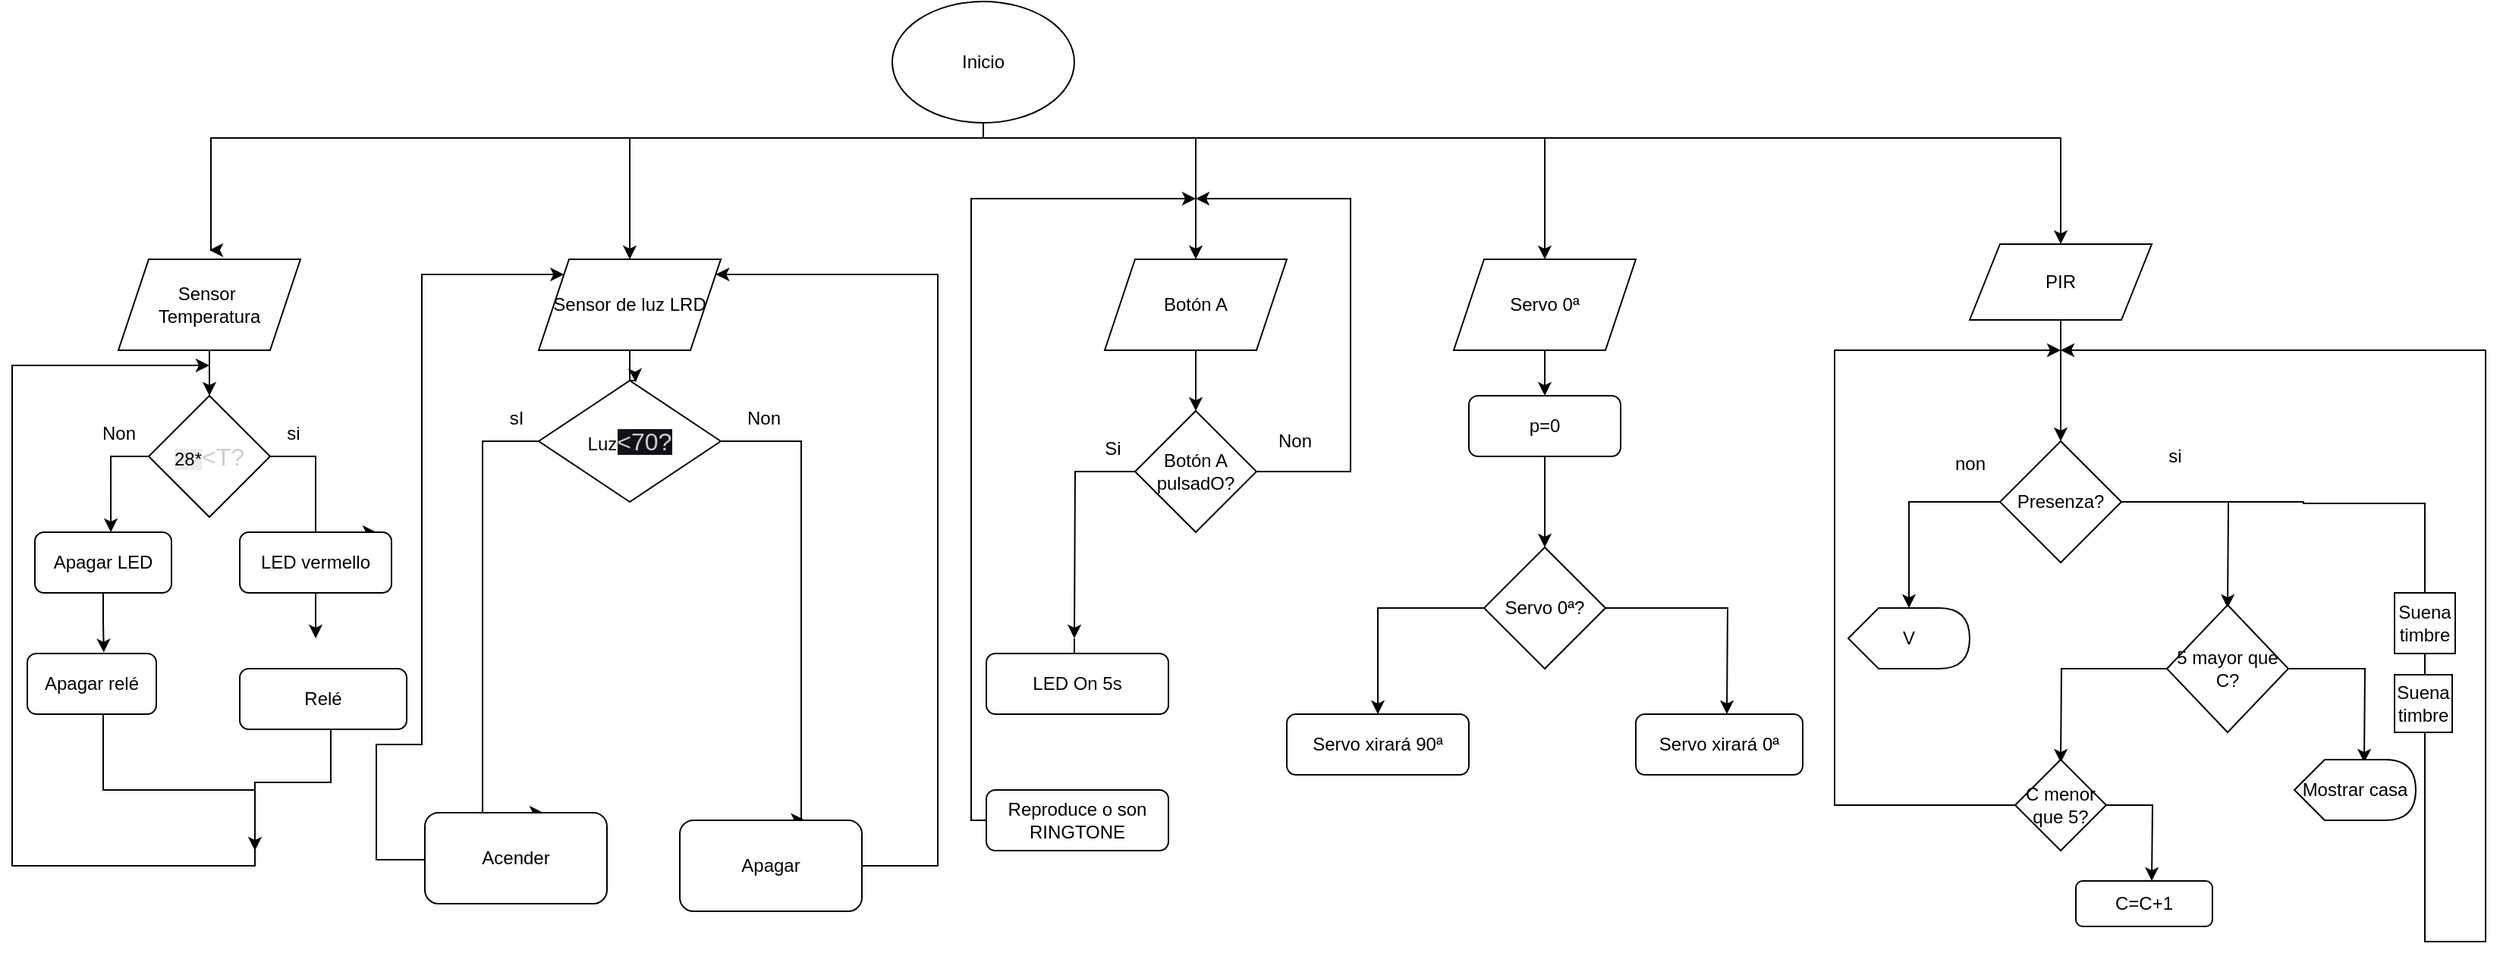 <mxfile version="26.2.9">
  <diagram id="YfnIzbkiEoo7-EJ6qZAY" name="Página-2">
    <mxGraphModel dx="1339" dy="649" grid="1" gridSize="10" guides="1" tooltips="1" connect="1" arrows="1" fold="1" page="1" pageScale="1" pageWidth="1654" pageHeight="1169" math="0" shadow="0">
      <root>
        <mxCell id="0" />
        <mxCell id="1" parent="0" />
        <mxCell id="PUhBf77C1YQ1dy94DmVh-13" style="edgeStyle=orthogonalEdgeStyle;rounded=0;orthogonalLoop=1;jettySize=auto;html=1;" edge="1" parent="1" source="tZYR2ClkqNII5q77nKjI-1">
          <mxGeometry relative="1" as="geometry">
            <mxPoint x="140" y="184" as="targetPoint" />
            <Array as="points">
              <mxPoint x="650" y="110" />
              <mxPoint x="141" y="110" />
              <mxPoint x="141" y="184" />
            </Array>
          </mxGeometry>
        </mxCell>
        <mxCell id="PUhBf77C1YQ1dy94DmVh-15" style="edgeStyle=orthogonalEdgeStyle;rounded=0;orthogonalLoop=1;jettySize=auto;html=1;entryX=0.5;entryY=0;entryDx=0;entryDy=0;" edge="1" parent="1" source="tZYR2ClkqNII5q77nKjI-1" target="BEtcQzL9DjSNjytHk0tR-4">
          <mxGeometry relative="1" as="geometry">
            <Array as="points">
              <mxPoint x="650" y="110" />
              <mxPoint x="417" y="110" />
            </Array>
          </mxGeometry>
        </mxCell>
        <mxCell id="PUhBf77C1YQ1dy94DmVh-16" style="edgeStyle=orthogonalEdgeStyle;rounded=0;orthogonalLoop=1;jettySize=auto;html=1;" edge="1" parent="1" source="tZYR2ClkqNII5q77nKjI-1">
          <mxGeometry relative="1" as="geometry">
            <mxPoint x="790" y="190" as="targetPoint" />
            <Array as="points">
              <mxPoint x="650" y="110" />
              <mxPoint x="790" y="110" />
            </Array>
          </mxGeometry>
        </mxCell>
        <mxCell id="PUhBf77C1YQ1dy94DmVh-26" style="edgeStyle=orthogonalEdgeStyle;rounded=0;orthogonalLoop=1;jettySize=auto;html=1;entryX=0.5;entryY=0;entryDx=0;entryDy=0;" edge="1" parent="1" source="tZYR2ClkqNII5q77nKjI-1" target="PUhBf77C1YQ1dy94DmVh-17">
          <mxGeometry relative="1" as="geometry">
            <mxPoint x="1020" y="140" as="targetPoint" />
            <Array as="points">
              <mxPoint x="650" y="110" />
              <mxPoint x="1020" y="110" />
            </Array>
          </mxGeometry>
        </mxCell>
        <mxCell id="PUhBf77C1YQ1dy94DmVh-36" style="edgeStyle=orthogonalEdgeStyle;rounded=0;orthogonalLoop=1;jettySize=auto;html=1;entryX=0.5;entryY=0;entryDx=0;entryDy=0;" edge="1" parent="1" source="tZYR2ClkqNII5q77nKjI-1" target="PUhBf77C1YQ1dy94DmVh-1">
          <mxGeometry relative="1" as="geometry">
            <Array as="points">
              <mxPoint x="650" y="110" />
              <mxPoint x="1360" y="110" />
            </Array>
          </mxGeometry>
        </mxCell>
        <mxCell id="tZYR2ClkqNII5q77nKjI-1" value="Inicio" style="ellipse;whiteSpace=wrap;html=1;" parent="1" vertex="1">
          <mxGeometry x="590" y="20" width="120" height="80" as="geometry" />
        </mxCell>
        <mxCell id="tZYR2ClkqNII5q77nKjI-4" style="edgeStyle=orthogonalEdgeStyle;rounded=0;orthogonalLoop=1;jettySize=auto;html=1;" parent="1" source="tZYR2ClkqNII5q77nKjI-3" edge="1">
          <mxGeometry relative="1" as="geometry">
            <mxPoint x="140" y="280" as="targetPoint" />
          </mxGeometry>
        </mxCell>
        <mxCell id="tZYR2ClkqNII5q77nKjI-3" value="Sensor&amp;nbsp;&lt;div&gt;Temperatura&lt;/div&gt;" style="shape=parallelogram;perimeter=parallelogramPerimeter;whiteSpace=wrap;html=1;fixedSize=1;" parent="1" vertex="1">
          <mxGeometry x="80" y="190" width="120" height="60" as="geometry" />
        </mxCell>
        <mxCell id="tZYR2ClkqNII5q77nKjI-6" style="edgeStyle=orthogonalEdgeStyle;rounded=0;orthogonalLoop=1;jettySize=auto;html=1;entryX=0.556;entryY=0;entryDx=0;entryDy=0;entryPerimeter=0;" parent="1" target="tZYR2ClkqNII5q77nKjI-8" edge="1">
          <mxGeometry relative="1" as="geometry">
            <mxPoint x="75" y="350" as="targetPoint" />
            <Array as="points">
              <mxPoint x="75" y="320" />
            </Array>
            <mxPoint x="125" y="320" as="sourcePoint" />
          </mxGeometry>
        </mxCell>
        <mxCell id="tZYR2ClkqNII5q77nKjI-14" style="edgeStyle=orthogonalEdgeStyle;rounded=0;orthogonalLoop=1;jettySize=auto;html=1;" parent="1" edge="1">
          <mxGeometry relative="1" as="geometry">
            <mxPoint x="250" y="370" as="targetPoint" />
            <Array as="points">
              <mxPoint x="210" y="320" />
              <mxPoint x="210" y="370" />
            </Array>
            <mxPoint x="130" y="320" as="sourcePoint" />
          </mxGeometry>
        </mxCell>
        <mxCell id="tZYR2ClkqNII5q77nKjI-5" value="&lt;div style=&quot;text-align: center;&quot;&gt;&lt;span style=&quot;text-align: start; background-color: rgb(236, 236, 236);&quot;&gt;28*&lt;/span&gt;&lt;span style=&quot;background-color: light-dark(rgb(255, 255, 255), rgb(18, 18, 18)); color: light-dark(rgb(205, 205, 205), rgb(61, 61, 61)); font-family: &amp;quot;Google Sans&amp;quot;, Arial, sans-serif; font-size: 16px; text-align: start;&quot;&gt;&amp;lt;T?&lt;/span&gt;&lt;/div&gt;" style="rhombus;whiteSpace=wrap;html=1;" parent="1" vertex="1">
          <mxGeometry x="100" y="280" width="80" height="80" as="geometry" />
        </mxCell>
        <mxCell id="tZYR2ClkqNII5q77nKjI-9" style="edgeStyle=orthogonalEdgeStyle;rounded=0;orthogonalLoop=1;jettySize=auto;html=1;entryX=0.593;entryY=-0.018;entryDx=0;entryDy=0;entryPerimeter=0;" parent="1" source="tZYR2ClkqNII5q77nKjI-8" target="tZYR2ClkqNII5q77nKjI-11" edge="1">
          <mxGeometry relative="1" as="geometry">
            <mxPoint x="70" y="430" as="targetPoint" />
          </mxGeometry>
        </mxCell>
        <mxCell id="tZYR2ClkqNII5q77nKjI-8" value="Apagar LED" style="rounded=1;whiteSpace=wrap;html=1;" parent="1" vertex="1">
          <mxGeometry x="25" y="370" width="90" height="40" as="geometry" />
        </mxCell>
        <mxCell id="tZYR2ClkqNII5q77nKjI-23" style="edgeStyle=orthogonalEdgeStyle;rounded=0;orthogonalLoop=1;jettySize=auto;html=1;" parent="1" source="tZYR2ClkqNII5q77nKjI-11" edge="1">
          <mxGeometry relative="1" as="geometry">
            <mxPoint x="170" y="580" as="targetPoint" />
            <Array as="points">
              <mxPoint x="70" y="540" />
              <mxPoint x="170" y="540" />
            </Array>
          </mxGeometry>
        </mxCell>
        <mxCell id="tZYR2ClkqNII5q77nKjI-11" value="Apagar relé" style="rounded=1;whiteSpace=wrap;html=1;" parent="1" vertex="1">
          <mxGeometry x="20" y="450" width="85" height="40" as="geometry" />
        </mxCell>
        <mxCell id="tZYR2ClkqNII5q77nKjI-16" value="LED vermello" style="rounded=1;whiteSpace=wrap;html=1;" parent="1" vertex="1">
          <mxGeometry x="160" y="370" width="100" height="40" as="geometry" />
        </mxCell>
        <mxCell id="tZYR2ClkqNII5q77nKjI-22" style="edgeStyle=orthogonalEdgeStyle;rounded=0;orthogonalLoop=1;jettySize=auto;html=1;" parent="1" edge="1">
          <mxGeometry relative="1" as="geometry">
            <mxPoint x="140" y="260" as="targetPoint" />
            <Array as="points">
              <mxPoint x="220" y="535" />
              <mxPoint x="170" y="535" />
              <mxPoint x="170" y="590" />
              <mxPoint x="10" y="590" />
              <mxPoint x="10" y="260" />
            </Array>
            <mxPoint x="220" y="480" as="sourcePoint" />
          </mxGeometry>
        </mxCell>
        <mxCell id="tZYR2ClkqNII5q77nKjI-18" value="Relé" style="rounded=1;whiteSpace=wrap;html=1;" parent="1" vertex="1">
          <mxGeometry x="160" y="460" width="110" height="40" as="geometry" />
        </mxCell>
        <mxCell id="tZYR2ClkqNII5q77nKjI-19" style="edgeStyle=orthogonalEdgeStyle;rounded=0;orthogonalLoop=1;jettySize=auto;html=1;entryX=0.455;entryY=0;entryDx=0;entryDy=0;entryPerimeter=0;" parent="1" source="tZYR2ClkqNII5q77nKjI-16" edge="1">
          <mxGeometry relative="1" as="geometry">
            <mxPoint x="210.05" y="440" as="targetPoint" />
          </mxGeometry>
        </mxCell>
        <mxCell id="tZYR2ClkqNII5q77nKjI-25" value="Non" style="text;html=1;align=center;verticalAlign=middle;resizable=0;points=[];autosize=1;strokeColor=none;fillColor=none;" parent="1" vertex="1">
          <mxGeometry x="55" y="290" width="50" height="30" as="geometry" />
        </mxCell>
        <mxCell id="tZYR2ClkqNII5q77nKjI-26" value="si" style="text;html=1;align=center;verticalAlign=middle;resizable=0;points=[];autosize=1;strokeColor=none;fillColor=none;" parent="1" vertex="1">
          <mxGeometry x="180" y="290" width="30" height="30" as="geometry" />
        </mxCell>
        <mxCell id="tZYR2ClkqNII5q77nKjI-31" style="edgeStyle=orthogonalEdgeStyle;rounded=0;orthogonalLoop=1;jettySize=auto;html=1;entryX=0.5;entryY=0;entryDx=0;entryDy=0;" parent="1" edge="1">
          <mxGeometry relative="1" as="geometry">
            <mxPoint x="360" y="555" as="targetPoint" />
            <mxPoint x="360" y="310" as="sourcePoint" />
            <Array as="points">
              <mxPoint x="320" y="310" />
              <mxPoint x="320" y="555" />
            </Array>
          </mxGeometry>
        </mxCell>
        <mxCell id="BEtcQzL9DjSNjytHk0tR-1" style="edgeStyle=orthogonalEdgeStyle;rounded=0;orthogonalLoop=1;jettySize=auto;html=1;entryX=0.686;entryY=-0.004;entryDx=0;entryDy=0;entryPerimeter=0;" parent="1" source="tZYR2ClkqNII5q77nKjI-30" target="tZYR2ClkqNII5q77nKjI-34" edge="1">
          <mxGeometry relative="1" as="geometry">
            <mxPoint x="590" y="560" as="targetPoint" />
            <Array as="points">
              <mxPoint x="530" y="310" />
              <mxPoint x="530" y="560" />
            </Array>
          </mxGeometry>
        </mxCell>
        <mxCell id="tZYR2ClkqNII5q77nKjI-30" value="Luz&lt;span style=&quot;color: rgb(205, 205, 205); font-family: &amp;quot;Google Sans&amp;quot;, Arial, sans-serif; font-size: 16px; text-align: start; background-color: rgb(16, 18, 24);&quot;&gt;&amp;lt;70?&lt;/span&gt;" style="rhombus;whiteSpace=wrap;html=1;" parent="1" vertex="1">
          <mxGeometry x="357" y="270" width="120" height="80" as="geometry" />
        </mxCell>
        <mxCell id="BEtcQzL9DjSNjytHk0tR-26" style="edgeStyle=orthogonalEdgeStyle;rounded=0;orthogonalLoop=1;jettySize=auto;html=1;" parent="1" source="tZYR2ClkqNII5q77nKjI-32" target="BEtcQzL9DjSNjytHk0tR-4" edge="1">
          <mxGeometry relative="1" as="geometry">
            <mxPoint x="40" y="210" as="targetPoint" />
            <Array as="points">
              <mxPoint x="250" y="586" />
              <mxPoint x="250" y="510" />
              <mxPoint x="280" y="510" />
              <mxPoint x="280" y="200" />
            </Array>
          </mxGeometry>
        </mxCell>
        <mxCell id="tZYR2ClkqNII5q77nKjI-32" value="Acender" style="rounded=1;whiteSpace=wrap;html=1;" parent="1" vertex="1">
          <mxGeometry x="282" y="555" width="120" height="60" as="geometry" />
        </mxCell>
        <mxCell id="BEtcQzL9DjSNjytHk0tR-11" style="edgeStyle=orthogonalEdgeStyle;rounded=0;orthogonalLoop=1;jettySize=auto;html=1;" parent="1" source="tZYR2ClkqNII5q77nKjI-34" target="BEtcQzL9DjSNjytHk0tR-4" edge="1">
          <mxGeometry relative="1" as="geometry">
            <mxPoint x="760" y="200" as="targetPoint" />
            <Array as="points">
              <mxPoint x="620" y="590" />
              <mxPoint x="620" y="200" />
            </Array>
          </mxGeometry>
        </mxCell>
        <mxCell id="tZYR2ClkqNII5q77nKjI-34" value="Apagar" style="rounded=1;whiteSpace=wrap;html=1;" parent="1" vertex="1">
          <mxGeometry x="450" y="560" width="120" height="60" as="geometry" />
        </mxCell>
        <mxCell id="BEtcQzL9DjSNjytHk0tR-4" value="Sensor de luz LRD" style="shape=parallelogram;perimeter=parallelogramPerimeter;whiteSpace=wrap;html=1;fixedSize=1;" parent="1" vertex="1">
          <mxGeometry x="357" y="190" width="120" height="60" as="geometry" />
        </mxCell>
        <mxCell id="BEtcQzL9DjSNjytHk0tR-9" style="edgeStyle=orthogonalEdgeStyle;rounded=0;orthogonalLoop=1;jettySize=auto;html=1;entryX=0.532;entryY=0.013;entryDx=0;entryDy=0;entryPerimeter=0;" parent="1" source="BEtcQzL9DjSNjytHk0tR-4" target="tZYR2ClkqNII5q77nKjI-30" edge="1">
          <mxGeometry relative="1" as="geometry" />
        </mxCell>
        <mxCell id="BEtcQzL9DjSNjytHk0tR-13" value="sI" style="text;html=1;align=center;verticalAlign=middle;resizable=0;points=[];autosize=1;strokeColor=none;fillColor=none;" parent="1" vertex="1">
          <mxGeometry x="327" y="280" width="30" height="30" as="geometry" />
        </mxCell>
        <mxCell id="BEtcQzL9DjSNjytHk0tR-14" value="Non" style="text;html=1;align=center;verticalAlign=middle;resizable=0;points=[];autosize=1;strokeColor=none;fillColor=none;" parent="1" vertex="1">
          <mxGeometry x="480" y="280" width="50" height="30" as="geometry" />
        </mxCell>
        <mxCell id="BEtcQzL9DjSNjytHk0tR-16" style="edgeStyle=orthogonalEdgeStyle;rounded=0;orthogonalLoop=1;jettySize=auto;html=1;" parent="1" source="BEtcQzL9DjSNjytHk0tR-15" edge="1">
          <mxGeometry relative="1" as="geometry">
            <mxPoint x="790" y="290" as="targetPoint" />
          </mxGeometry>
        </mxCell>
        <mxCell id="BEtcQzL9DjSNjytHk0tR-15" value="Botón A" style="shape=parallelogram;perimeter=parallelogramPerimeter;whiteSpace=wrap;html=1;fixedSize=1;" parent="1" vertex="1">
          <mxGeometry x="730" y="190" width="120" height="60" as="geometry" />
        </mxCell>
        <mxCell id="BEtcQzL9DjSNjytHk0tR-18" style="edgeStyle=orthogonalEdgeStyle;rounded=0;orthogonalLoop=1;jettySize=auto;html=1;" parent="1" source="BEtcQzL9DjSNjytHk0tR-17" edge="1">
          <mxGeometry relative="1" as="geometry">
            <mxPoint x="790" y="150" as="targetPoint" />
            <Array as="points">
              <mxPoint x="892" y="330" />
              <mxPoint x="892" y="150" />
            </Array>
          </mxGeometry>
        </mxCell>
        <mxCell id="BEtcQzL9DjSNjytHk0tR-19" style="edgeStyle=orthogonalEdgeStyle;rounded=0;orthogonalLoop=1;jettySize=auto;html=1;" parent="1" source="BEtcQzL9DjSNjytHk0tR-17" edge="1">
          <mxGeometry relative="1" as="geometry">
            <mxPoint x="710" y="440" as="targetPoint" />
          </mxGeometry>
        </mxCell>
        <mxCell id="BEtcQzL9DjSNjytHk0tR-17" value="Botón A pulsadO?" style="rhombus;whiteSpace=wrap;html=1;" parent="1" vertex="1">
          <mxGeometry x="750" y="290" width="80" height="80" as="geometry" />
        </mxCell>
        <mxCell id="BEtcQzL9DjSNjytHk0tR-21" style="edgeStyle=orthogonalEdgeStyle;rounded=0;orthogonalLoop=1;jettySize=auto;html=1;" parent="1" edge="1">
          <mxGeometry relative="1" as="geometry">
            <mxPoint x="710" y="490" as="targetPoint" />
            <mxPoint x="710" y="440" as="sourcePoint" />
          </mxGeometry>
        </mxCell>
        <mxCell id="BEtcQzL9DjSNjytHk0tR-20" value="LED On 5s" style="rounded=1;whiteSpace=wrap;html=1;" parent="1" vertex="1">
          <mxGeometry x="652" y="450" width="120" height="40" as="geometry" />
        </mxCell>
        <mxCell id="BEtcQzL9DjSNjytHk0tR-23" style="edgeStyle=orthogonalEdgeStyle;rounded=0;orthogonalLoop=1;jettySize=auto;html=1;" parent="1" source="BEtcQzL9DjSNjytHk0tR-22" edge="1">
          <mxGeometry relative="1" as="geometry">
            <mxPoint x="790" y="150" as="targetPoint" />
            <Array as="points">
              <mxPoint x="642" y="560" />
              <mxPoint x="642" y="150" />
            </Array>
          </mxGeometry>
        </mxCell>
        <mxCell id="BEtcQzL9DjSNjytHk0tR-22" value="Reproduce o son RINGTONE" style="rounded=1;whiteSpace=wrap;html=1;" parent="1" vertex="1">
          <mxGeometry x="652" y="540" width="120" height="40" as="geometry" />
        </mxCell>
        <mxCell id="BEtcQzL9DjSNjytHk0tR-24" value="Si" style="text;html=1;align=center;verticalAlign=middle;resizable=0;points=[];autosize=1;strokeColor=none;fillColor=none;" parent="1" vertex="1">
          <mxGeometry x="720" y="300" width="30" height="30" as="geometry" />
        </mxCell>
        <mxCell id="BEtcQzL9DjSNjytHk0tR-25" value="Non" style="text;html=1;align=center;verticalAlign=middle;resizable=0;points=[];autosize=1;strokeColor=none;fillColor=none;" parent="1" vertex="1">
          <mxGeometry x="830" y="295" width="50" height="30" as="geometry" />
        </mxCell>
        <mxCell id="PUhBf77C1YQ1dy94DmVh-34" style="edgeStyle=orthogonalEdgeStyle;rounded=0;orthogonalLoop=1;jettySize=auto;html=1;entryX=0.5;entryY=0;entryDx=0;entryDy=0;" edge="1" parent="1" source="PUhBf77C1YQ1dy94DmVh-1" target="PUhBf77C1YQ1dy94DmVh-2">
          <mxGeometry relative="1" as="geometry" />
        </mxCell>
        <mxCell id="PUhBf77C1YQ1dy94DmVh-1" value="PIR" style="shape=parallelogram;perimeter=parallelogramPerimeter;whiteSpace=wrap;html=1;fixedSize=1;" vertex="1" parent="1">
          <mxGeometry x="1300" y="180" width="120" height="50" as="geometry" />
        </mxCell>
        <mxCell id="PUhBf77C1YQ1dy94DmVh-3" style="edgeStyle=orthogonalEdgeStyle;rounded=0;orthogonalLoop=1;jettySize=auto;html=1;" edge="1" parent="1" source="PUhBf77C1YQ1dy94DmVh-2">
          <mxGeometry relative="1" as="geometry">
            <mxPoint x="1470" y="420" as="targetPoint" />
          </mxGeometry>
        </mxCell>
        <mxCell id="PUhBf77C1YQ1dy94DmVh-5" style="edgeStyle=orthogonalEdgeStyle;rounded=0;orthogonalLoop=1;jettySize=auto;html=1;entryX=0;entryY=0;entryDx=40;entryDy=0;entryPerimeter=0;" edge="1" parent="1" source="PUhBf77C1YQ1dy94DmVh-2" target="PUhBf77C1YQ1dy94DmVh-8">
          <mxGeometry relative="1" as="geometry">
            <mxPoint x="1240" y="420" as="targetPoint" />
            <Array as="points">
              <mxPoint x="1260" y="350" />
            </Array>
          </mxGeometry>
        </mxCell>
        <mxCell id="PUhBf77C1YQ1dy94DmVh-37" style="edgeStyle=orthogonalEdgeStyle;rounded=0;orthogonalLoop=1;jettySize=auto;html=1;" edge="1" parent="1" source="PUhBf77C1YQ1dy94DmVh-2">
          <mxGeometry relative="1" as="geometry">
            <mxPoint x="1360" y="250" as="targetPoint" />
            <Array as="points">
              <mxPoint x="1520" y="350" />
              <mxPoint x="1520" y="351" />
              <mxPoint x="1600" y="351" />
              <mxPoint x="1600" y="640" />
              <mxPoint x="1640" y="640" />
            </Array>
          </mxGeometry>
        </mxCell>
        <mxCell id="PUhBf77C1YQ1dy94DmVh-2" value="Presenza?" style="rhombus;whiteSpace=wrap;html=1;" vertex="1" parent="1">
          <mxGeometry x="1320" y="310" width="80" height="80" as="geometry" />
        </mxCell>
        <mxCell id="PUhBf77C1YQ1dy94DmVh-6" value="si" style="text;html=1;align=center;verticalAlign=middle;resizable=0;points=[];autosize=1;strokeColor=none;fillColor=none;" vertex="1" parent="1">
          <mxGeometry x="1420" y="305" width="30" height="30" as="geometry" />
        </mxCell>
        <mxCell id="PUhBf77C1YQ1dy94DmVh-7" value="non" style="text;html=1;align=center;verticalAlign=middle;resizable=0;points=[];autosize=1;strokeColor=none;fillColor=none;" vertex="1" parent="1">
          <mxGeometry x="1280" y="310" width="40" height="30" as="geometry" />
        </mxCell>
        <mxCell id="PUhBf77C1YQ1dy94DmVh-8" value="V" style="shape=display;whiteSpace=wrap;html=1;" vertex="1" parent="1">
          <mxGeometry x="1220" y="420" width="80" height="40" as="geometry" />
        </mxCell>
        <mxCell id="PUhBf77C1YQ1dy94DmVh-10" style="edgeStyle=orthogonalEdgeStyle;rounded=0;orthogonalLoop=1;jettySize=auto;html=1;" edge="1" parent="1" source="PUhBf77C1YQ1dy94DmVh-9">
          <mxGeometry relative="1" as="geometry">
            <mxPoint x="1560" y="522" as="targetPoint" />
          </mxGeometry>
        </mxCell>
        <mxCell id="PUhBf77C1YQ1dy94DmVh-11" style="edgeStyle=orthogonalEdgeStyle;rounded=0;orthogonalLoop=1;jettySize=auto;html=1;" edge="1" parent="1" source="PUhBf77C1YQ1dy94DmVh-9">
          <mxGeometry relative="1" as="geometry">
            <mxPoint x="1360" y="522" as="targetPoint" />
          </mxGeometry>
        </mxCell>
        <mxCell id="PUhBf77C1YQ1dy94DmVh-9" value="5 mayor que C?" style="rhombus;whiteSpace=wrap;html=1;" vertex="1" parent="1">
          <mxGeometry x="1430" y="418" width="80" height="84" as="geometry" />
        </mxCell>
        <mxCell id="PUhBf77C1YQ1dy94DmVh-14" style="edgeStyle=orthogonalEdgeStyle;rounded=0;orthogonalLoop=1;jettySize=auto;html=1;exitX=0.5;exitY=1;exitDx=0;exitDy=0;" edge="1" parent="1" source="BEtcQzL9DjSNjytHk0tR-4" target="BEtcQzL9DjSNjytHk0tR-4">
          <mxGeometry relative="1" as="geometry" />
        </mxCell>
        <mxCell id="PUhBf77C1YQ1dy94DmVh-25" style="edgeStyle=orthogonalEdgeStyle;rounded=0;orthogonalLoop=1;jettySize=auto;html=1;entryX=0.5;entryY=0;entryDx=0;entryDy=0;" edge="1" parent="1" source="PUhBf77C1YQ1dy94DmVh-17" target="PUhBf77C1YQ1dy94DmVh-18">
          <mxGeometry relative="1" as="geometry" />
        </mxCell>
        <mxCell id="PUhBf77C1YQ1dy94DmVh-17" value="Servo 0ª" style="shape=parallelogram;perimeter=parallelogramPerimeter;whiteSpace=wrap;html=1;fixedSize=1;" vertex="1" parent="1">
          <mxGeometry x="960" y="190" width="120" height="60" as="geometry" />
        </mxCell>
        <mxCell id="PUhBf77C1YQ1dy94DmVh-24" style="edgeStyle=orthogonalEdgeStyle;rounded=0;orthogonalLoop=1;jettySize=auto;html=1;entryX=0.5;entryY=0;entryDx=0;entryDy=0;" edge="1" parent="1" source="PUhBf77C1YQ1dy94DmVh-18" target="PUhBf77C1YQ1dy94DmVh-19">
          <mxGeometry relative="1" as="geometry" />
        </mxCell>
        <mxCell id="PUhBf77C1YQ1dy94DmVh-18" value="p=0" style="rounded=1;whiteSpace=wrap;html=1;" vertex="1" parent="1">
          <mxGeometry x="970" y="280" width="100" height="40" as="geometry" />
        </mxCell>
        <mxCell id="PUhBf77C1YQ1dy94DmVh-20" style="edgeStyle=orthogonalEdgeStyle;rounded=0;orthogonalLoop=1;jettySize=auto;html=1;" edge="1" parent="1" source="PUhBf77C1YQ1dy94DmVh-19">
          <mxGeometry relative="1" as="geometry">
            <mxPoint x="910" y="490" as="targetPoint" />
            <Array as="points">
              <mxPoint x="910" y="420" />
              <mxPoint x="910" y="480" />
            </Array>
          </mxGeometry>
        </mxCell>
        <mxCell id="PUhBf77C1YQ1dy94DmVh-21" style="edgeStyle=orthogonalEdgeStyle;rounded=0;orthogonalLoop=1;jettySize=auto;html=1;" edge="1" parent="1" source="PUhBf77C1YQ1dy94DmVh-19">
          <mxGeometry relative="1" as="geometry">
            <mxPoint x="1140" y="490" as="targetPoint" />
          </mxGeometry>
        </mxCell>
        <mxCell id="PUhBf77C1YQ1dy94DmVh-19" value="Servo 0ª?" style="rhombus;whiteSpace=wrap;html=1;" vertex="1" parent="1">
          <mxGeometry x="980" y="380" width="80" height="80" as="geometry" />
        </mxCell>
        <mxCell id="PUhBf77C1YQ1dy94DmVh-22" value="Servo xirará 0ª" style="rounded=1;whiteSpace=wrap;html=1;" vertex="1" parent="1">
          <mxGeometry x="1080" y="490" width="110" height="40" as="geometry" />
        </mxCell>
        <mxCell id="PUhBf77C1YQ1dy94DmVh-23" value="Servo xirará 90ª" style="rounded=1;whiteSpace=wrap;html=1;" vertex="1" parent="1">
          <mxGeometry x="850" y="490" width="120" height="40" as="geometry" />
        </mxCell>
        <mxCell id="PUhBf77C1YQ1dy94DmVh-29" value="Mostrar casa" style="shape=display;whiteSpace=wrap;html=1;" vertex="1" parent="1">
          <mxGeometry x="1514" y="520" width="80" height="40" as="geometry" />
        </mxCell>
        <mxCell id="PUhBf77C1YQ1dy94DmVh-31" style="edgeStyle=orthogonalEdgeStyle;rounded=0;orthogonalLoop=1;jettySize=auto;html=1;" edge="1" parent="1" source="PUhBf77C1YQ1dy94DmVh-30">
          <mxGeometry relative="1" as="geometry">
            <mxPoint x="1420" y="600" as="targetPoint" />
          </mxGeometry>
        </mxCell>
        <mxCell id="PUhBf77C1YQ1dy94DmVh-32" style="edgeStyle=orthogonalEdgeStyle;rounded=0;orthogonalLoop=1;jettySize=auto;html=1;" edge="1" parent="1" source="PUhBf77C1YQ1dy94DmVh-30">
          <mxGeometry relative="1" as="geometry">
            <mxPoint x="1360" y="250" as="targetPoint" />
            <Array as="points">
              <mxPoint x="1211" y="550" />
              <mxPoint x="1211" y="250" />
              <mxPoint x="1320" y="250" />
            </Array>
          </mxGeometry>
        </mxCell>
        <mxCell id="PUhBf77C1YQ1dy94DmVh-30" value="C menor que 5?" style="rhombus;whiteSpace=wrap;html=1;" vertex="1" parent="1">
          <mxGeometry x="1330" y="520" width="60" height="60" as="geometry" />
        </mxCell>
        <mxCell id="PUhBf77C1YQ1dy94DmVh-33" value="C=C+1" style="rounded=1;whiteSpace=wrap;html=1;" vertex="1" parent="1">
          <mxGeometry x="1370" y="600" width="90" height="30" as="geometry" />
        </mxCell>
        <mxCell id="PUhBf77C1YQ1dy94DmVh-38" value="Suena timbre" style="whiteSpace=wrap;html=1;aspect=fixed;" vertex="1" parent="1">
          <mxGeometry x="1580" y="410" width="40" height="40" as="geometry" />
        </mxCell>
        <mxCell id="PUhBf77C1YQ1dy94DmVh-39" value="Suena timbre" style="whiteSpace=wrap;html=1;aspect=fixed;" vertex="1" parent="1">
          <mxGeometry x="1580" y="464" width="38" height="38" as="geometry" />
        </mxCell>
      </root>
    </mxGraphModel>
  </diagram>
</mxfile>
